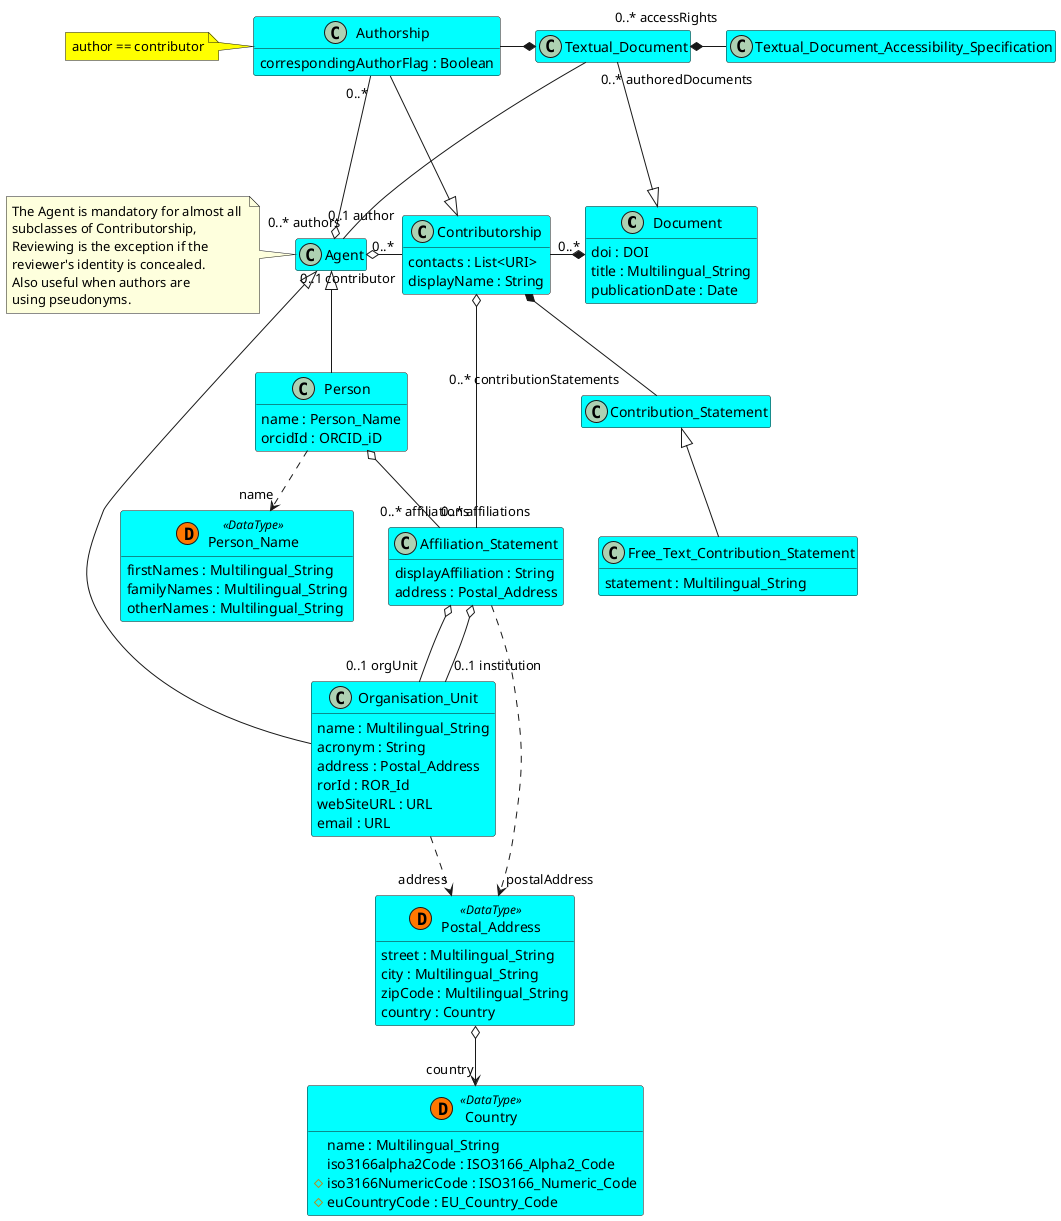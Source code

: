 @startuml
	!startsub common
	!define datatype(x) class x << (D,#FF7700) DataType>>
	hide empty members
	skinparam BoxPadding 120
	!endsub

    !startsub Contributorship
    class "Document" #00ffff{
        doi : DOI
        title : Multilingual_String
        publicationDate : Date
    }
    !endsub
    class "Textual_Document" #00ffff{
    }
    class "Textual_Document_Accessibility_Specification" #00ffff{
    }
    !startsub Agent
    class "Agent" #00ffff{

    }
    class "Organisation_Unit" #00ffff{
        name : Multilingual_String
        acronym : String
        address : Postal_Address
        rorId : ROR_Id
        webSiteURL : URL
        email : URL
    }
    class "Person" #00ffff{
        name : Person_Name
        orcidId : ORCID_iD
    }
    datatype("Person_Name") #00ffff{
        firstNames : Multilingual_String
        familyNames : Multilingual_String
        otherNames : Multilingual_String
    }
    datatype("Postal_Address") #00ffff{
        street : Multilingual_String
        city : Multilingual_String
        zipCode : Multilingual_String
        country : Country
    }
    datatype("Country") #00ffff{
        name : Multilingual_String
        iso3166alpha2Code : ISO3166_Alpha2_Code
        # iso3166NumericCode : ISO3166_Numeric_Code
        # euCountryCode : EU_Country_Code
    }
	"Postal_Address" o--> "country" "Country"
    !endsub
    class "Authorship" #00ffff{
        correspondingAuthorFlag : Boolean
    }
    note left #yellow: author == contributor
    !startsub Contributorship
    class "Contributorship" #00ffff{
        contacts : List<URI>
        displayName : String
    }
    class "Contribution_Statement" #00ffff{
    }
    class "Free_Text_Contribution_Statement" #00ffff{
        statement : Multilingual_String
    }
    class "Affiliation_Statement" #00ffff{
        displayAffiliation : String
        address : Postal_Address
    }
    !endsub

!startsub Contributorship
"Affiliation_Statement" ..> "postalAddress" "Postal_Address"
"Affiliation_Statement" o-- "0..1 orgUnit" "Organisation_Unit"
"Affiliation_Statement" o-- "0..1 institution" "Organisation_Unit"
' "Affiliation_Statement" o-- "person" "Person"
"Person" o-- "0..* affiliations" "Affiliation_Statement"
"Contribution_Statement" <|-- "Free_Text_Contribution_Statement"
"Contributorship" "0..*" --r--* "Document"
"Contributorship" "0..*" --l--o "0..1 contributor" "Agent"
"Contributorship" o-- "0..* affiliations" "Affiliation_Statement"
"Contributorship" *-- "0..* contributionStatements" "Contribution_Statement"
!endsub
"Authorship" -r-* "Textual_Document"
"Contributorship" <|-u- "Authorship"
"Authorship" "0..*" --o "0..1 author" "Agent"
!startsub Agent
"Person" ..> "name" "Person_Name"
"Agent" <|-- "Person"
"Agent" <|-- "Organisation_Unit"
"Organisation_Unit" ..> "address" "Postal_Address"
!endsub
"Document" <|-u- "Textual_Document"
"Textual_Document" *-r- "0..* accessRights" "Textual_Document_Accessibility_Specification"
"Textual_Document" "0..* authoredDocuments" --- "0..* authors" "Agent"
    note left of Agent: The Agent is mandatory for almost all \nsubclasses of Contributorship,\nReviewing is the exception if the \nreviewer's identity is concealed. \nAlso useful when authors are \nusing pseudonyms.
@enduml